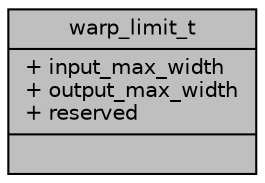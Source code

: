 digraph "warp_limit_t"
{
 // INTERACTIVE_SVG=YES
 // LATEX_PDF_SIZE
  bgcolor="transparent";
  edge [fontname="Helvetica",fontsize="10",labelfontname="Helvetica",labelfontsize="10"];
  node [fontname="Helvetica",fontsize="10",shape=record];
  Node1 [label="{warp_limit_t\n|+ input_max_width\l+ output_max_width\l+ reserved\l|}",height=0.2,width=0.4,color="black", fillcolor="grey75", style="filled", fontcolor="black",tooltip=" "];
}
